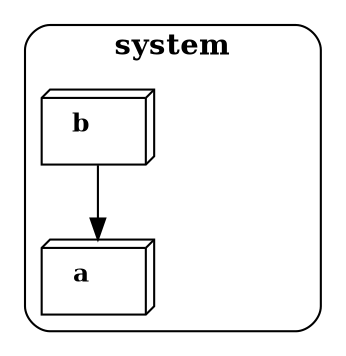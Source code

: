 digraph g {
  compound=true
  node[fontsize=12]
  edge[fontsize=12]

  subgraph cluster_g1 {
    label=<<b>system</b>> style="rounded"

    g1 [style="invisible"]

    g0 [shape="box3d" label=<
<b>a</b>
    >]
    g2 [shape="box3d" label=<
<b>b</b>
    >]
  }

  g2 -> g0 []
}
